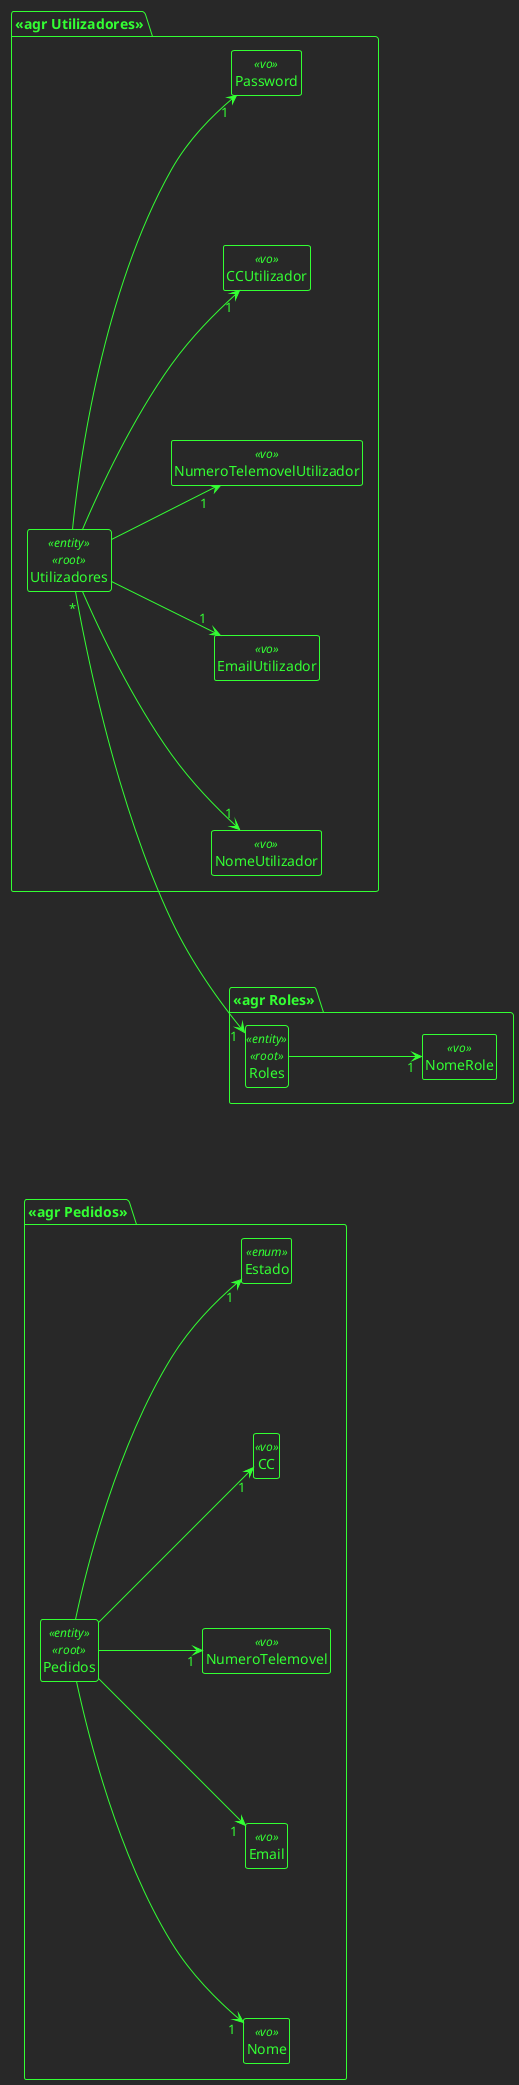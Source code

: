 @startuml DM

hide circle
hide fields

!theme crt-green
skinparam nodesep 150
hide empty members
left to right direction

package "<<agr Pedidos>>" {
    class Pedidos<<entity>><<root>>{}
    class Nome<<vo>>{}
    class Email<<vo>>{}
    class NumeroTelemovel<<vo>>{}
    class CC<<vo>>{}
    class Estado<<enum>>{}

    Pedidos --> "1" Nome
    Pedidos --> "1" Email
    Pedidos --> "1" NumeroTelemovel
    Pedidos --> "1" CC
    Pedidos --> "1" Estado
}

package "<<agr Utilizadores>>" {
    class Utilizadores<<entity>><<root>>{}
    class NomeUtilizador<<vo>>{}
    class EmailUtilizador<<vo>>{}
    class NumeroTelemovelUtilizador<<vo>>{}
    class CCUtilizador<<vo>>{}
    class Password<<vo>>{}

    Utilizadores --> "1" NomeUtilizador
    Utilizadores --> "1" EmailUtilizador
    Utilizadores --> "1" NumeroTelemovelUtilizador
    Utilizadores --> "1" CCUtilizador
    Utilizadores --> "1" Password
}

package "<<agr Roles>>" {
    class Roles<<entity>><<root>>{}
    class NomeRole<<vo>>{}

    Roles --> "1" NomeRole
    Utilizadores "*"--> "1" Roles
}



@enduml